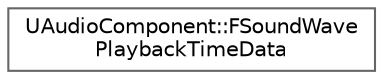 digraph "Graphical Class Hierarchy"
{
 // INTERACTIVE_SVG=YES
 // LATEX_PDF_SIZE
  bgcolor="transparent";
  edge [fontname=Helvetica,fontsize=10,labelfontname=Helvetica,labelfontsize=10];
  node [fontname=Helvetica,fontsize=10,shape=box,height=0.2,width=0.4];
  rankdir="LR";
  Node0 [id="Node000000",label="UAudioComponent::FSoundWave\lPlaybackTimeData",height=0.2,width=0.4,color="grey40", fillcolor="white", style="filled",URL="$d4/d01/structUAudioComponent_1_1FSoundWavePlaybackTimeData.html",tooltip=" "];
}
